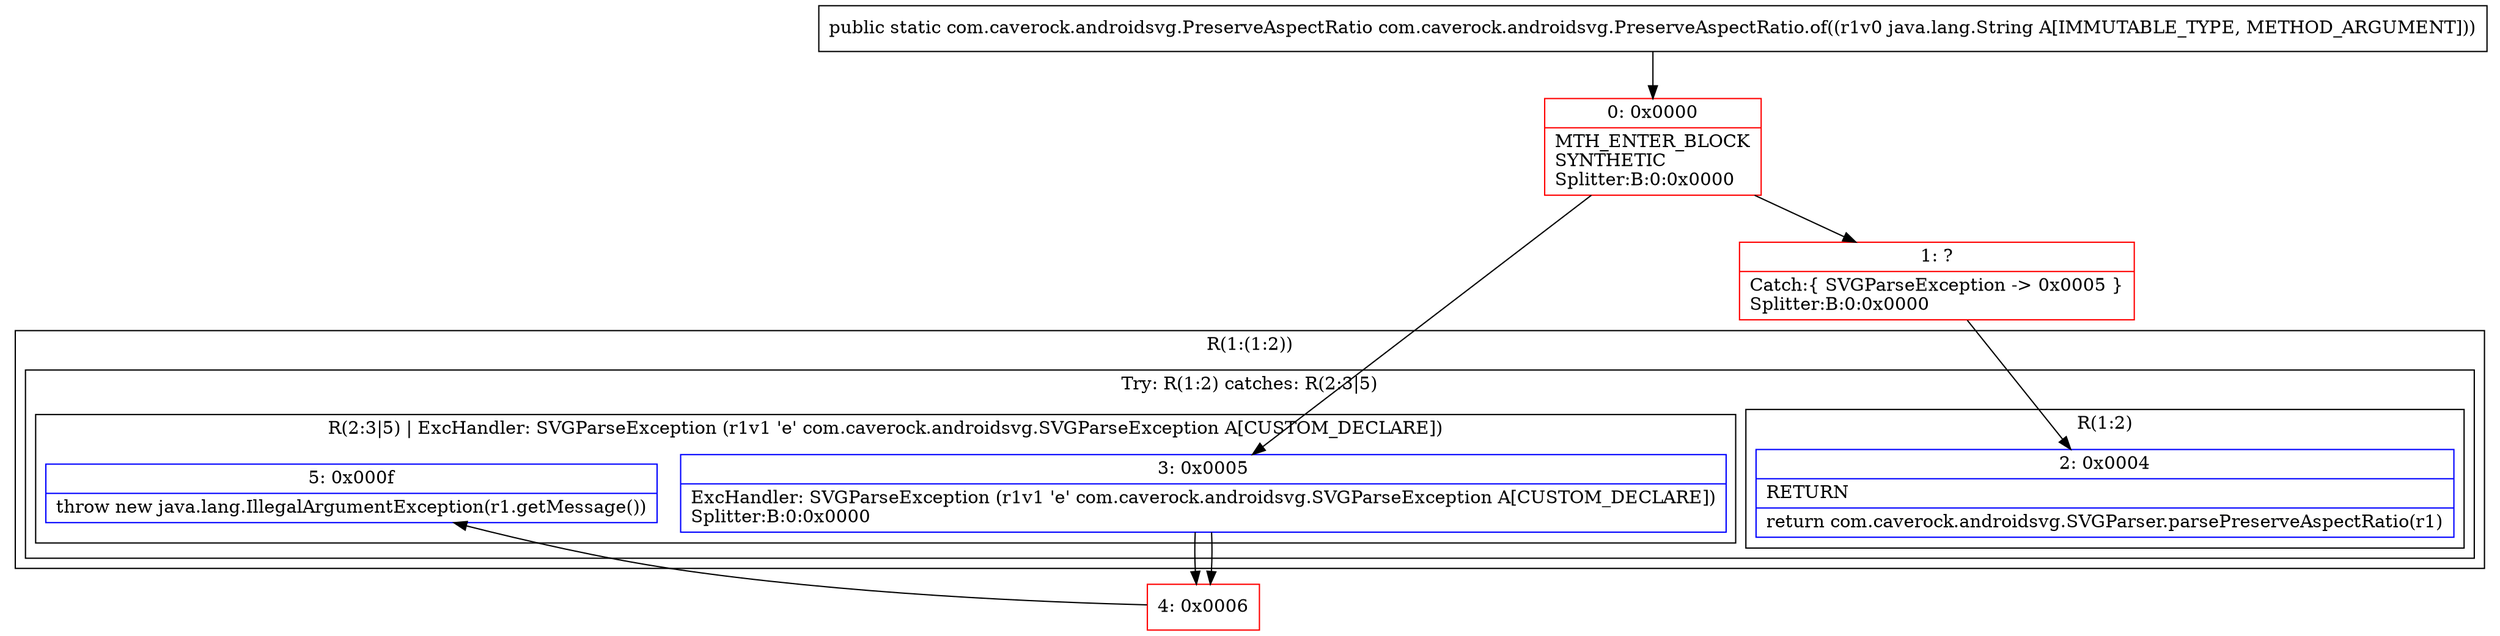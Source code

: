 digraph "CFG forcom.caverock.androidsvg.PreserveAspectRatio.of(Ljava\/lang\/String;)Lcom\/caverock\/androidsvg\/PreserveAspectRatio;" {
subgraph cluster_Region_1846818144 {
label = "R(1:(1:2))";
node [shape=record,color=blue];
subgraph cluster_TryCatchRegion_1281748877 {
label = "Try: R(1:2) catches: R(2:3|5)";
node [shape=record,color=blue];
subgraph cluster_Region_602200057 {
label = "R(1:2)";
node [shape=record,color=blue];
Node_2 [shape=record,label="{2\:\ 0x0004|RETURN\l|return com.caverock.androidsvg.SVGParser.parsePreserveAspectRatio(r1)\l}"];
}
subgraph cluster_Region_1059280414 {
label = "R(2:3|5) | ExcHandler: SVGParseException (r1v1 'e' com.caverock.androidsvg.SVGParseException A[CUSTOM_DECLARE])\l";
node [shape=record,color=blue];
Node_3 [shape=record,label="{3\:\ 0x0005|ExcHandler: SVGParseException (r1v1 'e' com.caverock.androidsvg.SVGParseException A[CUSTOM_DECLARE])\lSplitter:B:0:0x0000\l}"];
Node_5 [shape=record,label="{5\:\ 0x000f|throw new java.lang.IllegalArgumentException(r1.getMessage())\l}"];
}
}
}
subgraph cluster_Region_1059280414 {
label = "R(2:3|5) | ExcHandler: SVGParseException (r1v1 'e' com.caverock.androidsvg.SVGParseException A[CUSTOM_DECLARE])\l";
node [shape=record,color=blue];
Node_3 [shape=record,label="{3\:\ 0x0005|ExcHandler: SVGParseException (r1v1 'e' com.caverock.androidsvg.SVGParseException A[CUSTOM_DECLARE])\lSplitter:B:0:0x0000\l}"];
Node_5 [shape=record,label="{5\:\ 0x000f|throw new java.lang.IllegalArgumentException(r1.getMessage())\l}"];
}
Node_0 [shape=record,color=red,label="{0\:\ 0x0000|MTH_ENTER_BLOCK\lSYNTHETIC\lSplitter:B:0:0x0000\l}"];
Node_1 [shape=record,color=red,label="{1\:\ ?|Catch:\{ SVGParseException \-\> 0x0005 \}\lSplitter:B:0:0x0000\l}"];
Node_4 [shape=record,color=red,label="{4\:\ 0x0006}"];
MethodNode[shape=record,label="{public static com.caverock.androidsvg.PreserveAspectRatio com.caverock.androidsvg.PreserveAspectRatio.of((r1v0 java.lang.String A[IMMUTABLE_TYPE, METHOD_ARGUMENT])) }"];
MethodNode -> Node_0;
Node_3 -> Node_4;
Node_3 -> Node_4;
Node_0 -> Node_1;
Node_0 -> Node_3;
Node_1 -> Node_2;
Node_4 -> Node_5;
}

